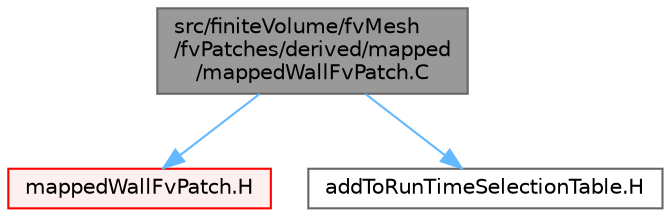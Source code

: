 digraph "src/finiteVolume/fvMesh/fvPatches/derived/mapped/mappedWallFvPatch.C"
{
 // LATEX_PDF_SIZE
  bgcolor="transparent";
  edge [fontname=Helvetica,fontsize=10,labelfontname=Helvetica,labelfontsize=10];
  node [fontname=Helvetica,fontsize=10,shape=box,height=0.2,width=0.4];
  Node1 [id="Node000001",label="src/finiteVolume/fvMesh\l/fvPatches/derived/mapped\l/mappedWallFvPatch.C",height=0.2,width=0.4,color="gray40", fillcolor="grey60", style="filled", fontcolor="black",tooltip=" "];
  Node1 -> Node2 [id="edge1_Node000001_Node000002",color="steelblue1",style="solid",tooltip=" "];
  Node2 [id="Node000002",label="mappedWallFvPatch.H",height=0.2,width=0.4,color="red", fillcolor="#FFF0F0", style="filled",URL="$mappedWallFvPatch_8H.html",tooltip=" "];
  Node1 -> Node307 [id="edge2_Node000001_Node000307",color="steelblue1",style="solid",tooltip=" "];
  Node307 [id="Node000307",label="addToRunTimeSelectionTable.H",height=0.2,width=0.4,color="grey40", fillcolor="white", style="filled",URL="$addToRunTimeSelectionTable_8H.html",tooltip="Macros for easy insertion into run-time selection tables."];
}
